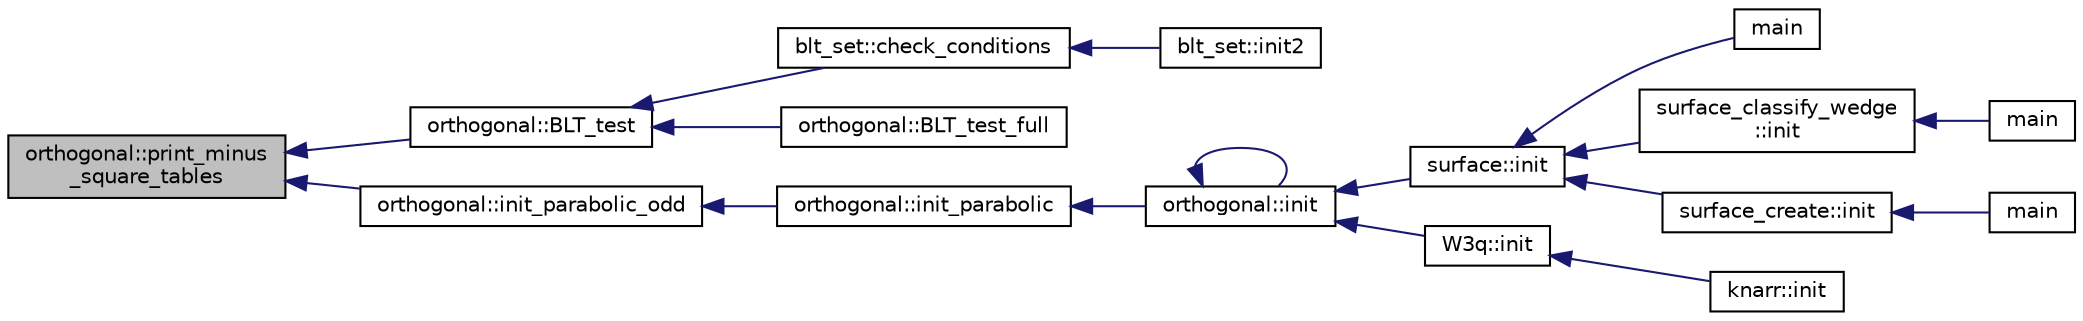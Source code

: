 digraph "orthogonal::print_minus_square_tables"
{
  edge [fontname="Helvetica",fontsize="10",labelfontname="Helvetica",labelfontsize="10"];
  node [fontname="Helvetica",fontsize="10",shape=record];
  rankdir="LR";
  Node36864 [label="orthogonal::print_minus\l_square_tables",height=0.2,width=0.4,color="black", fillcolor="grey75", style="filled", fontcolor="black"];
  Node36864 -> Node36865 [dir="back",color="midnightblue",fontsize="10",style="solid",fontname="Helvetica"];
  Node36865 [label="orthogonal::BLT_test",height=0.2,width=0.4,color="black", fillcolor="white", style="filled",URL="$d7/daa/classorthogonal.html#a019329f3f04ea9accbca7f7816183f6a"];
  Node36865 -> Node36866 [dir="back",color="midnightblue",fontsize="10",style="solid",fontname="Helvetica"];
  Node36866 [label="blt_set::check_conditions",height=0.2,width=0.4,color="black", fillcolor="white", style="filled",URL="$d1/d3d/classblt__set.html#ad51895e1ed3f1541ed735bc06befd9c1"];
  Node36866 -> Node36867 [dir="back",color="midnightblue",fontsize="10",style="solid",fontname="Helvetica"];
  Node36867 [label="blt_set::init2",height=0.2,width=0.4,color="black", fillcolor="white", style="filled",URL="$d1/d3d/classblt__set.html#a3f1204faeab71c253039beffa3e6ee76"];
  Node36865 -> Node36868 [dir="back",color="midnightblue",fontsize="10",style="solid",fontname="Helvetica"];
  Node36868 [label="orthogonal::BLT_test_full",height=0.2,width=0.4,color="black", fillcolor="white", style="filled",URL="$d7/daa/classorthogonal.html#ab4c41d4de00851e2edc32108f30a9520"];
  Node36864 -> Node36869 [dir="back",color="midnightblue",fontsize="10",style="solid",fontname="Helvetica"];
  Node36869 [label="orthogonal::init_parabolic_odd",height=0.2,width=0.4,color="black", fillcolor="white", style="filled",URL="$d7/daa/classorthogonal.html#adeb14ce7821acee632e1a1ca3975a201"];
  Node36869 -> Node36870 [dir="back",color="midnightblue",fontsize="10",style="solid",fontname="Helvetica"];
  Node36870 [label="orthogonal::init_parabolic",height=0.2,width=0.4,color="black", fillcolor="white", style="filled",URL="$d7/daa/classorthogonal.html#aef84a93f2f8973a3b5fc2d7d48b1d5ed"];
  Node36870 -> Node36871 [dir="back",color="midnightblue",fontsize="10",style="solid",fontname="Helvetica"];
  Node36871 [label="orthogonal::init",height=0.2,width=0.4,color="black", fillcolor="white", style="filled",URL="$d7/daa/classorthogonal.html#a8bd53ba30f34ac50889503f0f3ef6deb"];
  Node36871 -> Node36871 [dir="back",color="midnightblue",fontsize="10",style="solid",fontname="Helvetica"];
  Node36871 -> Node36872 [dir="back",color="midnightblue",fontsize="10",style="solid",fontname="Helvetica"];
  Node36872 [label="surface::init",height=0.2,width=0.4,color="black", fillcolor="white", style="filled",URL="$d5/d88/classsurface.html#a90570b0ca6ab02988159f2c40cb27308"];
  Node36872 -> Node36873 [dir="back",color="midnightblue",fontsize="10",style="solid",fontname="Helvetica"];
  Node36873 [label="main",height=0.2,width=0.4,color="black", fillcolor="white", style="filled",URL="$d6/dc3/arc__lifting__main_8_c.html#a217dbf8b442f20279ea00b898af96f52"];
  Node36872 -> Node36874 [dir="back",color="midnightblue",fontsize="10",style="solid",fontname="Helvetica"];
  Node36874 [label="surface_classify_wedge\l::init",height=0.2,width=0.4,color="black", fillcolor="white", style="filled",URL="$d7/d5c/classsurface__classify__wedge.html#a43302106663b307aa8274a5112a7010a"];
  Node36874 -> Node36875 [dir="back",color="midnightblue",fontsize="10",style="solid",fontname="Helvetica"];
  Node36875 [label="main",height=0.2,width=0.4,color="black", fillcolor="white", style="filled",URL="$df/df8/surface__classify_8_c.html#a217dbf8b442f20279ea00b898af96f52"];
  Node36872 -> Node36876 [dir="back",color="midnightblue",fontsize="10",style="solid",fontname="Helvetica"];
  Node36876 [label="surface_create::init",height=0.2,width=0.4,color="black", fillcolor="white", style="filled",URL="$de/da4/classsurface__create.html#ab0db5c12825f778e3caf8aa4da02eb06"];
  Node36876 -> Node36877 [dir="back",color="midnightblue",fontsize="10",style="solid",fontname="Helvetica"];
  Node36877 [label="main",height=0.2,width=0.4,color="black", fillcolor="white", style="filled",URL="$d2/dfa/create__surface__main_8_c.html#a217dbf8b442f20279ea00b898af96f52"];
  Node36871 -> Node36878 [dir="back",color="midnightblue",fontsize="10",style="solid",fontname="Helvetica"];
  Node36878 [label="W3q::init",height=0.2,width=0.4,color="black", fillcolor="white", style="filled",URL="$de/d2c/class_w3q.html#a215fe070895a4915537fcb1bfba4f777"];
  Node36878 -> Node36879 [dir="back",color="midnightblue",fontsize="10",style="solid",fontname="Helvetica"];
  Node36879 [label="knarr::init",height=0.2,width=0.4,color="black", fillcolor="white", style="filled",URL="$d7/de5/classknarr.html#a1e25f28aeec8f316cc0ce81eb89e670e"];
}
